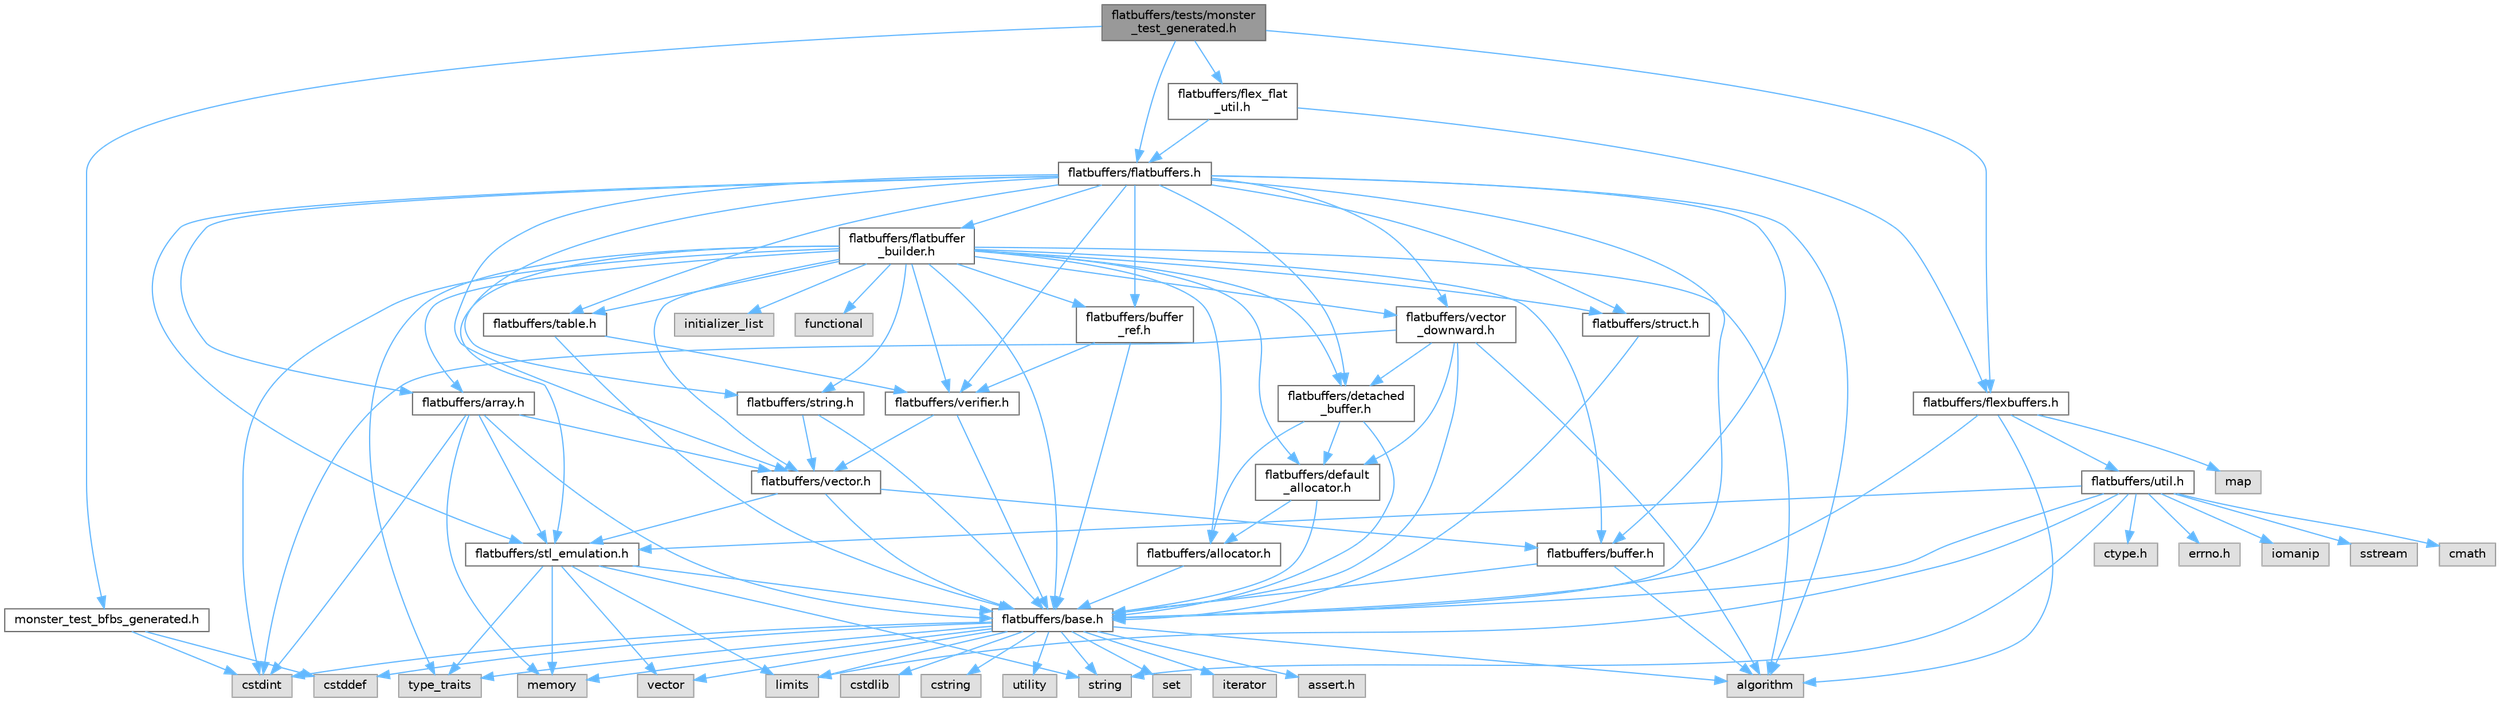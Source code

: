 digraph "flatbuffers/tests/monster_test_generated.h"
{
 // LATEX_PDF_SIZE
  bgcolor="transparent";
  edge [fontname=Helvetica,fontsize=10,labelfontname=Helvetica,labelfontsize=10];
  node [fontname=Helvetica,fontsize=10,shape=box,height=0.2,width=0.4];
  Node1 [id="Node000001",label="flatbuffers/tests/monster\l_test_generated.h",height=0.2,width=0.4,color="gray40", fillcolor="grey60", style="filled", fontcolor="black",tooltip=" "];
  Node1 -> Node2 [id="edge105_Node000001_Node000002",color="steelblue1",style="solid",tooltip=" "];
  Node2 [id="Node000002",label="flatbuffers/flatbuffers.h",height=0.2,width=0.4,color="grey40", fillcolor="white", style="filled",URL="$flatbuffers_8h.html",tooltip=" "];
  Node2 -> Node3 [id="edge106_Node000002_Node000003",color="steelblue1",style="solid",tooltip=" "];
  Node3 [id="Node000003",label="algorithm",height=0.2,width=0.4,color="grey60", fillcolor="#E0E0E0", style="filled",tooltip=" "];
  Node2 -> Node4 [id="edge107_Node000002_Node000004",color="steelblue1",style="solid",tooltip=" "];
  Node4 [id="Node000004",label="flatbuffers/array.h",height=0.2,width=0.4,color="grey40", fillcolor="white", style="filled",URL="$array_8h.html",tooltip=" "];
  Node4 -> Node5 [id="edge108_Node000004_Node000005",color="steelblue1",style="solid",tooltip=" "];
  Node5 [id="Node000005",label="cstdint",height=0.2,width=0.4,color="grey60", fillcolor="#E0E0E0", style="filled",tooltip=" "];
  Node4 -> Node6 [id="edge109_Node000004_Node000006",color="steelblue1",style="solid",tooltip=" "];
  Node6 [id="Node000006",label="memory",height=0.2,width=0.4,color="grey60", fillcolor="#E0E0E0", style="filled",tooltip=" "];
  Node4 -> Node7 [id="edge110_Node000004_Node000007",color="steelblue1",style="solid",tooltip=" "];
  Node7 [id="Node000007",label="flatbuffers/base.h",height=0.2,width=0.4,color="grey40", fillcolor="white", style="filled",URL="$base_8h.html",tooltip=" "];
  Node7 -> Node8 [id="edge111_Node000007_Node000008",color="steelblue1",style="solid",tooltip=" "];
  Node8 [id="Node000008",label="assert.h",height=0.2,width=0.4,color="grey60", fillcolor="#E0E0E0", style="filled",tooltip=" "];
  Node7 -> Node5 [id="edge112_Node000007_Node000005",color="steelblue1",style="solid",tooltip=" "];
  Node7 -> Node9 [id="edge113_Node000007_Node000009",color="steelblue1",style="solid",tooltip=" "];
  Node9 [id="Node000009",label="cstddef",height=0.2,width=0.4,color="grey60", fillcolor="#E0E0E0", style="filled",tooltip=" "];
  Node7 -> Node10 [id="edge114_Node000007_Node000010",color="steelblue1",style="solid",tooltip=" "];
  Node10 [id="Node000010",label="cstdlib",height=0.2,width=0.4,color="grey60", fillcolor="#E0E0E0", style="filled",tooltip=" "];
  Node7 -> Node11 [id="edge115_Node000007_Node000011",color="steelblue1",style="solid",tooltip=" "];
  Node11 [id="Node000011",label="cstring",height=0.2,width=0.4,color="grey60", fillcolor="#E0E0E0", style="filled",tooltip=" "];
  Node7 -> Node12 [id="edge116_Node000007_Node000012",color="steelblue1",style="solid",tooltip=" "];
  Node12 [id="Node000012",label="utility",height=0.2,width=0.4,color="grey60", fillcolor="#E0E0E0", style="filled",tooltip=" "];
  Node7 -> Node13 [id="edge117_Node000007_Node000013",color="steelblue1",style="solid",tooltip=" "];
  Node13 [id="Node000013",label="string",height=0.2,width=0.4,color="grey60", fillcolor="#E0E0E0", style="filled",tooltip=" "];
  Node7 -> Node14 [id="edge118_Node000007_Node000014",color="steelblue1",style="solid",tooltip=" "];
  Node14 [id="Node000014",label="type_traits",height=0.2,width=0.4,color="grey60", fillcolor="#E0E0E0", style="filled",tooltip=" "];
  Node7 -> Node15 [id="edge119_Node000007_Node000015",color="steelblue1",style="solid",tooltip=" "];
  Node15 [id="Node000015",label="vector",height=0.2,width=0.4,color="grey60", fillcolor="#E0E0E0", style="filled",tooltip=" "];
  Node7 -> Node16 [id="edge120_Node000007_Node000016",color="steelblue1",style="solid",tooltip=" "];
  Node16 [id="Node000016",label="set",height=0.2,width=0.4,color="grey60", fillcolor="#E0E0E0", style="filled",tooltip=" "];
  Node7 -> Node3 [id="edge121_Node000007_Node000003",color="steelblue1",style="solid",tooltip=" "];
  Node7 -> Node17 [id="edge122_Node000007_Node000017",color="steelblue1",style="solid",tooltip=" "];
  Node17 [id="Node000017",label="limits",height=0.2,width=0.4,color="grey60", fillcolor="#E0E0E0", style="filled",tooltip=" "];
  Node7 -> Node18 [id="edge123_Node000007_Node000018",color="steelblue1",style="solid",tooltip=" "];
  Node18 [id="Node000018",label="iterator",height=0.2,width=0.4,color="grey60", fillcolor="#E0E0E0", style="filled",tooltip=" "];
  Node7 -> Node6 [id="edge124_Node000007_Node000006",color="steelblue1",style="solid",tooltip=" "];
  Node4 -> Node19 [id="edge125_Node000004_Node000019",color="steelblue1",style="solid",tooltip=" "];
  Node19 [id="Node000019",label="flatbuffers/stl_emulation.h",height=0.2,width=0.4,color="grey40", fillcolor="white", style="filled",URL="$stl__emulation_8h.html",tooltip=" "];
  Node19 -> Node7 [id="edge126_Node000019_Node000007",color="steelblue1",style="solid",tooltip=" "];
  Node19 -> Node13 [id="edge127_Node000019_Node000013",color="steelblue1",style="solid",tooltip=" "];
  Node19 -> Node14 [id="edge128_Node000019_Node000014",color="steelblue1",style="solid",tooltip=" "];
  Node19 -> Node15 [id="edge129_Node000019_Node000015",color="steelblue1",style="solid",tooltip=" "];
  Node19 -> Node6 [id="edge130_Node000019_Node000006",color="steelblue1",style="solid",tooltip=" "];
  Node19 -> Node17 [id="edge131_Node000019_Node000017",color="steelblue1",style="solid",tooltip=" "];
  Node4 -> Node20 [id="edge132_Node000004_Node000020",color="steelblue1",style="solid",tooltip=" "];
  Node20 [id="Node000020",label="flatbuffers/vector.h",height=0.2,width=0.4,color="grey40", fillcolor="white", style="filled",URL="$vector_8h.html",tooltip=" "];
  Node20 -> Node7 [id="edge133_Node000020_Node000007",color="steelblue1",style="solid",tooltip=" "];
  Node20 -> Node21 [id="edge134_Node000020_Node000021",color="steelblue1",style="solid",tooltip=" "];
  Node21 [id="Node000021",label="flatbuffers/buffer.h",height=0.2,width=0.4,color="grey40", fillcolor="white", style="filled",URL="$buffer_8h.html",tooltip=" "];
  Node21 -> Node3 [id="edge135_Node000021_Node000003",color="steelblue1",style="solid",tooltip=" "];
  Node21 -> Node7 [id="edge136_Node000021_Node000007",color="steelblue1",style="solid",tooltip=" "];
  Node20 -> Node19 [id="edge137_Node000020_Node000019",color="steelblue1",style="solid",tooltip=" "];
  Node2 -> Node7 [id="edge138_Node000002_Node000007",color="steelblue1",style="solid",tooltip=" "];
  Node2 -> Node21 [id="edge139_Node000002_Node000021",color="steelblue1",style="solid",tooltip=" "];
  Node2 -> Node22 [id="edge140_Node000002_Node000022",color="steelblue1",style="solid",tooltip=" "];
  Node22 [id="Node000022",label="flatbuffers/buffer\l_ref.h",height=0.2,width=0.4,color="grey40", fillcolor="white", style="filled",URL="$buffer__ref_8h.html",tooltip=" "];
  Node22 -> Node7 [id="edge141_Node000022_Node000007",color="steelblue1",style="solid",tooltip=" "];
  Node22 -> Node23 [id="edge142_Node000022_Node000023",color="steelblue1",style="solid",tooltip=" "];
  Node23 [id="Node000023",label="flatbuffers/verifier.h",height=0.2,width=0.4,color="grey40", fillcolor="white", style="filled",URL="$verifier_8h.html",tooltip=" "];
  Node23 -> Node7 [id="edge143_Node000023_Node000007",color="steelblue1",style="solid",tooltip=" "];
  Node23 -> Node20 [id="edge144_Node000023_Node000020",color="steelblue1",style="solid",tooltip=" "];
  Node2 -> Node24 [id="edge145_Node000002_Node000024",color="steelblue1",style="solid",tooltip=" "];
  Node24 [id="Node000024",label="flatbuffers/detached\l_buffer.h",height=0.2,width=0.4,color="grey40", fillcolor="white", style="filled",URL="$detached__buffer_8h.html",tooltip=" "];
  Node24 -> Node25 [id="edge146_Node000024_Node000025",color="steelblue1",style="solid",tooltip=" "];
  Node25 [id="Node000025",label="flatbuffers/allocator.h",height=0.2,width=0.4,color="grey40", fillcolor="white", style="filled",URL="$allocator_8h.html",tooltip=" "];
  Node25 -> Node7 [id="edge147_Node000025_Node000007",color="steelblue1",style="solid",tooltip=" "];
  Node24 -> Node7 [id="edge148_Node000024_Node000007",color="steelblue1",style="solid",tooltip=" "];
  Node24 -> Node26 [id="edge149_Node000024_Node000026",color="steelblue1",style="solid",tooltip=" "];
  Node26 [id="Node000026",label="flatbuffers/default\l_allocator.h",height=0.2,width=0.4,color="grey40", fillcolor="white", style="filled",URL="$default__allocator_8h.html",tooltip=" "];
  Node26 -> Node25 [id="edge150_Node000026_Node000025",color="steelblue1",style="solid",tooltip=" "];
  Node26 -> Node7 [id="edge151_Node000026_Node000007",color="steelblue1",style="solid",tooltip=" "];
  Node2 -> Node27 [id="edge152_Node000002_Node000027",color="steelblue1",style="solid",tooltip=" "];
  Node27 [id="Node000027",label="flatbuffers/flatbuffer\l_builder.h",height=0.2,width=0.4,color="grey40", fillcolor="white", style="filled",URL="$flatbuffer__builder_8h.html",tooltip=" "];
  Node27 -> Node3 [id="edge153_Node000027_Node000003",color="steelblue1",style="solid",tooltip=" "];
  Node27 -> Node5 [id="edge154_Node000027_Node000005",color="steelblue1",style="solid",tooltip=" "];
  Node27 -> Node28 [id="edge155_Node000027_Node000028",color="steelblue1",style="solid",tooltip=" "];
  Node28 [id="Node000028",label="functional",height=0.2,width=0.4,color="grey60", fillcolor="#E0E0E0", style="filled",tooltip=" "];
  Node27 -> Node29 [id="edge156_Node000027_Node000029",color="steelblue1",style="solid",tooltip=" "];
  Node29 [id="Node000029",label="initializer_list",height=0.2,width=0.4,color="grey60", fillcolor="#E0E0E0", style="filled",tooltip=" "];
  Node27 -> Node14 [id="edge157_Node000027_Node000014",color="steelblue1",style="solid",tooltip=" "];
  Node27 -> Node25 [id="edge158_Node000027_Node000025",color="steelblue1",style="solid",tooltip=" "];
  Node27 -> Node4 [id="edge159_Node000027_Node000004",color="steelblue1",style="solid",tooltip=" "];
  Node27 -> Node7 [id="edge160_Node000027_Node000007",color="steelblue1",style="solid",tooltip=" "];
  Node27 -> Node21 [id="edge161_Node000027_Node000021",color="steelblue1",style="solid",tooltip=" "];
  Node27 -> Node22 [id="edge162_Node000027_Node000022",color="steelblue1",style="solid",tooltip=" "];
  Node27 -> Node26 [id="edge163_Node000027_Node000026",color="steelblue1",style="solid",tooltip=" "];
  Node27 -> Node24 [id="edge164_Node000027_Node000024",color="steelblue1",style="solid",tooltip=" "];
  Node27 -> Node19 [id="edge165_Node000027_Node000019",color="steelblue1",style="solid",tooltip=" "];
  Node27 -> Node30 [id="edge166_Node000027_Node000030",color="steelblue1",style="solid",tooltip=" "];
  Node30 [id="Node000030",label="flatbuffers/string.h",height=0.2,width=0.4,color="grey40", fillcolor="white", style="filled",URL="$string_8h.html",tooltip=" "];
  Node30 -> Node7 [id="edge167_Node000030_Node000007",color="steelblue1",style="solid",tooltip=" "];
  Node30 -> Node20 [id="edge168_Node000030_Node000020",color="steelblue1",style="solid",tooltip=" "];
  Node27 -> Node31 [id="edge169_Node000027_Node000031",color="steelblue1",style="solid",tooltip=" "];
  Node31 [id="Node000031",label="flatbuffers/struct.h",height=0.2,width=0.4,color="grey40", fillcolor="white", style="filled",URL="$struct_8h.html",tooltip=" "];
  Node31 -> Node7 [id="edge170_Node000031_Node000007",color="steelblue1",style="solid",tooltip=" "];
  Node27 -> Node32 [id="edge171_Node000027_Node000032",color="steelblue1",style="solid",tooltip=" "];
  Node32 [id="Node000032",label="flatbuffers/table.h",height=0.2,width=0.4,color="grey40", fillcolor="white", style="filled",URL="$table_8h.html",tooltip=" "];
  Node32 -> Node7 [id="edge172_Node000032_Node000007",color="steelblue1",style="solid",tooltip=" "];
  Node32 -> Node23 [id="edge173_Node000032_Node000023",color="steelblue1",style="solid",tooltip=" "];
  Node27 -> Node20 [id="edge174_Node000027_Node000020",color="steelblue1",style="solid",tooltip=" "];
  Node27 -> Node33 [id="edge175_Node000027_Node000033",color="steelblue1",style="solid",tooltip=" "];
  Node33 [id="Node000033",label="flatbuffers/vector\l_downward.h",height=0.2,width=0.4,color="grey40", fillcolor="white", style="filled",URL="$vector__downward_8h.html",tooltip=" "];
  Node33 -> Node3 [id="edge176_Node000033_Node000003",color="steelblue1",style="solid",tooltip=" "];
  Node33 -> Node5 [id="edge177_Node000033_Node000005",color="steelblue1",style="solid",tooltip=" "];
  Node33 -> Node7 [id="edge178_Node000033_Node000007",color="steelblue1",style="solid",tooltip=" "];
  Node33 -> Node26 [id="edge179_Node000033_Node000026",color="steelblue1",style="solid",tooltip=" "];
  Node33 -> Node24 [id="edge180_Node000033_Node000024",color="steelblue1",style="solid",tooltip=" "];
  Node27 -> Node23 [id="edge181_Node000027_Node000023",color="steelblue1",style="solid",tooltip=" "];
  Node2 -> Node19 [id="edge182_Node000002_Node000019",color="steelblue1",style="solid",tooltip=" "];
  Node2 -> Node30 [id="edge183_Node000002_Node000030",color="steelblue1",style="solid",tooltip=" "];
  Node2 -> Node31 [id="edge184_Node000002_Node000031",color="steelblue1",style="solid",tooltip=" "];
  Node2 -> Node32 [id="edge185_Node000002_Node000032",color="steelblue1",style="solid",tooltip=" "];
  Node2 -> Node20 [id="edge186_Node000002_Node000020",color="steelblue1",style="solid",tooltip=" "];
  Node2 -> Node33 [id="edge187_Node000002_Node000033",color="steelblue1",style="solid",tooltip=" "];
  Node2 -> Node23 [id="edge188_Node000002_Node000023",color="steelblue1",style="solid",tooltip=" "];
  Node1 -> Node34 [id="edge189_Node000001_Node000034",color="steelblue1",style="solid",tooltip=" "];
  Node34 [id="Node000034",label="flatbuffers/flexbuffers.h",height=0.2,width=0.4,color="grey40", fillcolor="white", style="filled",URL="$flexbuffers_8h.html",tooltip=" "];
  Node34 -> Node3 [id="edge190_Node000034_Node000003",color="steelblue1",style="solid",tooltip=" "];
  Node34 -> Node35 [id="edge191_Node000034_Node000035",color="steelblue1",style="solid",tooltip=" "];
  Node35 [id="Node000035",label="map",height=0.2,width=0.4,color="grey60", fillcolor="#E0E0E0", style="filled",tooltip=" "];
  Node34 -> Node7 [id="edge192_Node000034_Node000007",color="steelblue1",style="solid",tooltip=" "];
  Node34 -> Node36 [id="edge193_Node000034_Node000036",color="steelblue1",style="solid",tooltip=" "];
  Node36 [id="Node000036",label="flatbuffers/util.h",height=0.2,width=0.4,color="grey40", fillcolor="white", style="filled",URL="$util_8h.html",tooltip=" "];
  Node36 -> Node37 [id="edge194_Node000036_Node000037",color="steelblue1",style="solid",tooltip=" "];
  Node37 [id="Node000037",label="ctype.h",height=0.2,width=0.4,color="grey60", fillcolor="#E0E0E0", style="filled",tooltip=" "];
  Node36 -> Node38 [id="edge195_Node000036_Node000038",color="steelblue1",style="solid",tooltip=" "];
  Node38 [id="Node000038",label="errno.h",height=0.2,width=0.4,color="grey60", fillcolor="#E0E0E0", style="filled",tooltip=" "];
  Node36 -> Node7 [id="edge196_Node000036_Node000007",color="steelblue1",style="solid",tooltip=" "];
  Node36 -> Node19 [id="edge197_Node000036_Node000019",color="steelblue1",style="solid",tooltip=" "];
  Node36 -> Node39 [id="edge198_Node000036_Node000039",color="steelblue1",style="solid",tooltip=" "];
  Node39 [id="Node000039",label="iomanip",height=0.2,width=0.4,color="grey60", fillcolor="#E0E0E0", style="filled",tooltip=" "];
  Node36 -> Node40 [id="edge199_Node000036_Node000040",color="steelblue1",style="solid",tooltip=" "];
  Node40 [id="Node000040",label="sstream",height=0.2,width=0.4,color="grey60", fillcolor="#E0E0E0", style="filled",tooltip=" "];
  Node36 -> Node41 [id="edge200_Node000036_Node000041",color="steelblue1",style="solid",tooltip=" "];
  Node41 [id="Node000041",label="cmath",height=0.2,width=0.4,color="grey60", fillcolor="#E0E0E0", style="filled",tooltip=" "];
  Node36 -> Node17 [id="edge201_Node000036_Node000017",color="steelblue1",style="solid",tooltip=" "];
  Node36 -> Node13 [id="edge202_Node000036_Node000013",color="steelblue1",style="solid",tooltip=" "];
  Node1 -> Node42 [id="edge203_Node000001_Node000042",color="steelblue1",style="solid",tooltip=" "];
  Node42 [id="Node000042",label="flatbuffers/flex_flat\l_util.h",height=0.2,width=0.4,color="grey40", fillcolor="white", style="filled",URL="$flex__flat__util_8h.html",tooltip=" "];
  Node42 -> Node2 [id="edge204_Node000042_Node000002",color="steelblue1",style="solid",tooltip=" "];
  Node42 -> Node34 [id="edge205_Node000042_Node000034",color="steelblue1",style="solid",tooltip=" "];
  Node1 -> Node43 [id="edge206_Node000001_Node000043",color="steelblue1",style="solid",tooltip=" "];
  Node43 [id="Node000043",label="monster_test_bfbs_generated.h",height=0.2,width=0.4,color="grey40", fillcolor="white", style="filled",URL="$monster__test__bfbs__generated_8h.html",tooltip=" "];
  Node43 -> Node9 [id="edge207_Node000043_Node000009",color="steelblue1",style="solid",tooltip=" "];
  Node43 -> Node5 [id="edge208_Node000043_Node000005",color="steelblue1",style="solid",tooltip=" "];
}

